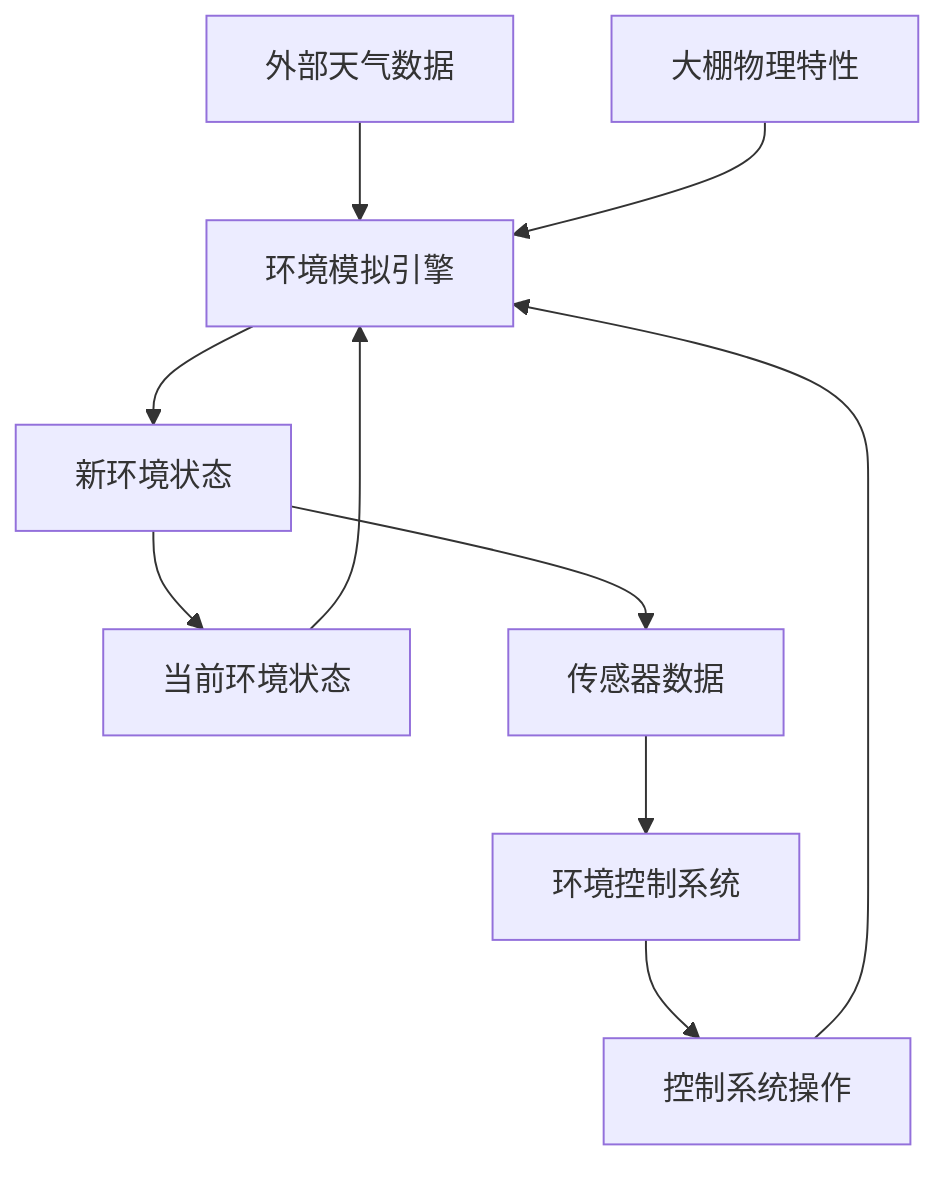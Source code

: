 graph TD
    A[外部天气数据] --> E[环境模拟引擎]
    B[大棚物理特性] --> E
    C[控制系统操作] --> E
    D[当前环境状态] --> E
    
    E --> F[新环境状态]
    F --> D
    
    F --> G[传感器数据]
    G --> H[环境控制系统]
    H --> C